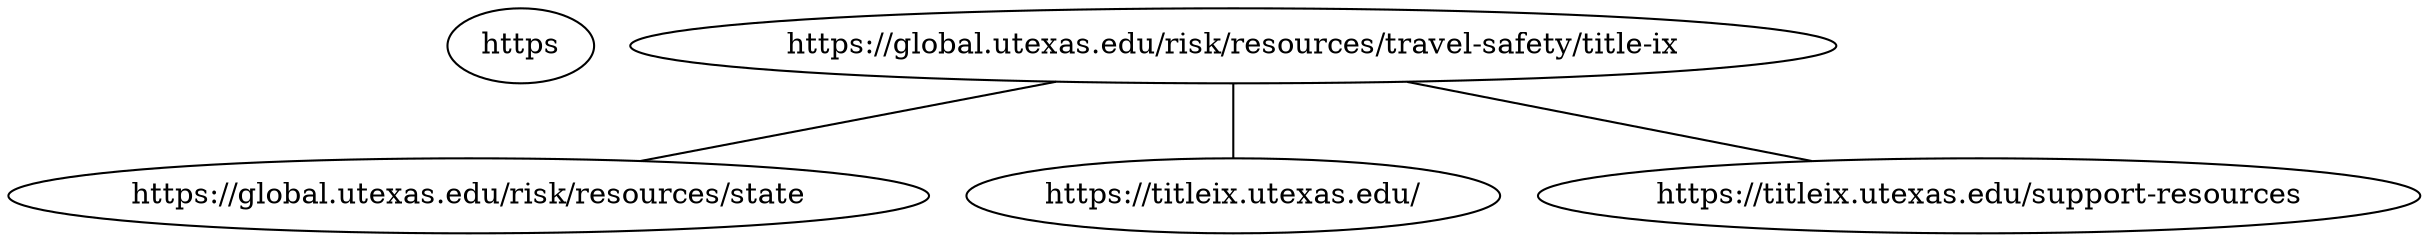 strict graph  {
https [child_link="['https://global.utexas.edu/risk/resources/state', 'https://titleix.utexas.edu/', 'https://titleix.utexas.edu/support-resources']", data="b\"\nTitle IX Advocacy and Support | Texas Global\nJavascript must be enabled for the correct page display\nSkip to main content\nOpen menu\nUtility Menu\nStudents\nExplore Abroad\nChoose Texas\nGlobal Learning On Campus\nStudy English\nImmigration Advising\nFaculty & Staff\nGlobal Engagement Opportunities\nDepartment and Staff Resources\nInternational Scholars\nInternational Travel\nGlobal Community\nGlobal Alumni Relations\nGlobal Programs and Innovation\nInternational Education Week\nMexico Global Gateway\nPassport Services\nRequest a Delegation Visit\nAbout\nAbout Texas Global\nSenior Vice Provost Welcome\nGlobal Engagement & Strategy\nReports and Statistics\nGlobal Rankings\nLeadership & Staff\nCareers\nOpen add menu\nGlobal Offices\nTexas Global partners with faculty, departments, colleges and schools across the university to advance UT Austin\xe2\x80\x99s mission and enhance its international reputation.\nGlobal Connections on Campus\nThe depth and scope of UT\xe2\x80\x99s global academics are evident in the vast network of centers, programs and organizations dedicated to international scholarship, research, creative activity and teaching.\nGlobal Research and Creative Activity\nUT faculty engage in research and creative activities on every continent,\nadvancing UT Austin\xe2\x80\x99s academic mission and global impact.\nNewsroom\nEvents\nCommunications from Leadership\nGlobal Alumni Relations\nGlobal Risk and Safety\nContact Us\nDonate\nOpen Search form\nMain navigation\nGlobal Risk & Safety\nGlobal Risk & Safety\nGlobal Risk & Safety\nInternational Travel Process\nInternational Travel Process\nRegister Your Travel\nTravel Policies\nRestricted Regions Travel\nOverseas Insurance\nFaculty and Staff Travel\nHealth Clearances\nHealth & Safety Resources\nHealth & Safety Resources\nOn Call International Program Resources\nU.S. Department of State Resources\nSafety and Security Resources for Faculty Program Leaders\nTravel Safety 101\nCOVID-19 Advice and Resources\nUT-Specific Resources\nOther Useful Resources\nAbout Global Risk and Safety\nAbout Global Risk and Safety\nInternational Oversight Committee\nInternational Critical Incident Response Team\nWorkshops & Events\nYou are here\nHome\nGlobal Risk and Safety\nHealth and Safety Resources\nTravel Safety 101\nTitle IX Advocacy and Support\nTitle IX Advocacy and Support\nTitle IX Advocacy and Interpersonal Violence\nThe University is committed to supporting students affected by Title IX incidents, including sex discrimination, sexual harassment, sexual assault/violence, interpersonal violence (including domestic violence and dating violence), sexual misconduct, and stalking.\nIf you would like to directly report a Title IX incident, call the\xc2\xa0Title IX Office directly at 512-471-0419 or email\xc2\xa0titleix@austin.utexas.edu.\nTitle IX Support and Resources works with all parties (students, faculty, and staff) involved in a matter reported to the Title IX Office to provide accommodations, support, and resources. Some examples include, but are not limited to:\nNotifying faculty regarding student absences or missed work\nAdvocating for flexibility in assignments or deadlines\nMaking referrals to resources to meet an individual's needs for personal health, safety\xc2\xa0and security\nTitle IX Support and Resources strives to offer fair, equitable, and individualized support to students affected by matters related to sexual harassment, sex discrimination, and interpersonal violence. Title IX Support and Resources case managers can refer individuals to critical resources at the university and abroad.\nIf you are interested in connecting with Title IX Support and Resources, please email supportandresources@austin.utexas.edu.\nConfidential Advocacy and Support\nUT Austin provides two private support programs for students who have been impacted by interpersonal violence that are not mandated to make a report to the university: Confidential Advocates and the Interpersonal Violence Peer Support Program.\nWe empower students by providing information, tools, and resources and by allowing students to determine the course of action that best fits their needs. Students may share as much or as little as they feel comfortable. Services include, but are not limited to:\nOffering a safer setting for emotional support and to discuss questions, concerns, and experiences regarding an incident of interpersonal violence\nProviding information about students' rights regarding the Title IX reporting and investigation process\nExploring academic, housing, medical, and or/financial accommodations and remedies\nReferrals for on- and off-campus resources\nTo make an appointment with an advocate, contact advocate@austin.utexas.edu, call (512) 232-2860,\xc2\xa0or make an appointment via the Confidential Advocate Appointment Request form\nIVPS Peer Support has rotating hours each semester. For updated hours, please visit the IVPS Peer Support webpage.\nAdditional Confidential Resources\nCounseling and Mental Health Center\nUniversity Health Services\nInternational Resources\nEven if you are abroad, there are resources both in-country and over the internet that are available to you. For example, the following are organizations with internet-based resources that can provide assistance internationally:\nRape, Abuse and Incest National Network (RAINN): Toll-free 24/7 hotline for sexual assault counseling and referrals: 1-800-656-HOPE (4673). RAINN also offers a hotline through their website that provides live, secure, anonymous crisis support for victims of sexual violence, their friends, and their families. The online hotline is free of charge and available 24/7.\nPathways to Safety International (Formerly SASHAA):\xc2\xa0Phone, email, or live chat with staff in the Crisis Center. Pathways to Safety International provides support and response worldwide to victims of sexual assault and interpersonal violence regardless of age, race, gender, sexual orientation, or location.\nOn Call International can also connect you with local resources if you would like to speak with someone in person.\nIn this Section\nTravel Safety 101\nDrugs and Alcohol\nExport Control\nFire Safety\nFood and Drink\nInformation Security\nLGBTQIA+\nLodging\nMosquitos and Other Bite Prevention\nNatural Disasters and Environmental Hazards\nSwimming\nPersonal Health and Safety\nProtests\nTitle IX Advocacy and Support\nTransportation\nfacebook\ntwitter\ninstagram\nyoutube\nlinkedin\nMake a Gift\nContact\n110 Inner Campus Drive\nAustin, Texas 78705\n(512) 471-1211\n8 a.m. \xe2\x80\x93 5 p.m.,\nMonday \xe2\x80\x93 Friday\nPassport Services\n8 a.m. \xe2\x80\x93 2 p.m.\nMonday - Friday\nMore Information\nUT Austin Home\nCareers\nCommunications\nEmergency Support\nInformation for Departments\nInternational Travel Policies\nSite Policies\nSubscribe to Our Newsletter\nWebsite Feedback\n\xc2\xa9 The University of Texas at Austin 2023\""];
https [child_link="['https://global.utexas.edu/risk/resources/state', 'https://www.state.gov/countries-areas/', 'https://travel.state.gov/content/travel/en/traveladvisories/traveladvisories.html']", data="b'\nU.S. Department of State Resources | Texas Global\nJavascript must be enabled for the correct page display\nSkip to main content\nOpen menu\nUtility Menu\nStudents\nExplore Abroad\nChoose Texas\nGlobal Learning On Campus\nStudy English\nImmigration Advising\nFaculty & Staff\nGlobal Engagement Opportunities\nDepartment and Staff Resources\nInternational Scholars\nInternational Travel\nGlobal Community\nGlobal Alumni Relations\nGlobal Programs and Innovation\nInternational Education Week\nMexico Global Gateway\nPassport Services\nRequest a Delegation Visit\nAbout\nAbout Texas Global\nSenior Vice Provost Welcome\nGlobal Engagement & Strategy\nReports and Statistics\nGlobal Rankings\nLeadership & Staff\nCareers\nOpen add menu\nGlobal Offices\nTexas Global partners with faculty, departments, colleges and schools across the university to advance UT Austin\xe2\x80\x99s mission and enhance its international reputation.\nGlobal Connections on Campus\nThe depth and scope of UT\xe2\x80\x99s global academics are evident in the vast network of centers, programs and organizations dedicated to international scholarship, research, creative activity and teaching.\nGlobal Research and Creative Activity\nUT faculty engage in research and creative activities on every continent,\nadvancing UT Austin\xe2\x80\x99s academic mission and global impact.\nNewsroom\nEvents\nCommunications from Leadership\nGlobal Alumni Relations\nGlobal Risk and Safety\nContact Us\nDonate\nOpen Search form\nMain navigation\nGlobal Risk & Safety\nGlobal Risk & Safety\nGlobal Risk & Safety\nInternational Travel Process\nInternational Travel Process\nRegister Your Travel\nTravel Policies\nRestricted Regions Travel\nOverseas Insurance\nFaculty and Staff Travel\nHealth Clearances\nHealth & Safety Resources\nHealth & Safety Resources\nOn Call International Program Resources\nU.S. Department of State Resources\nSafety and Security Resources for Faculty Program Leaders\nTravel Safety 101\nCOVID-19 Advice and Resources\nUT-Specific Resources\nOther Useful Resources\nAbout Global Risk and Safety\nAbout Global Risk and Safety\nInternational Oversight Committee\nInternational Critical Incident Response Team\nWorkshops & Events\nYou are here\nHome\nGlobal Risk and Safety\nHealth and Safety Resources\nU.S. Department of State Resources\nU.S. Department of State Resources\nThe U.S. Department of State (USDOS)\xc2\xa0provides information about preparing to go abroad, with current travel warnings and exchange rates, relevant country-specific information and what to do if an emergency arises. Check out USDOS Traveler for links to information about passports, visas, country-specific information, and more.\nKnow Before You Go\nInternational Travel Homepage\nTips, requirements, and general travel information.\nSmart Traveler Enrollment Program (STEP)\nRegister your travel for free at the U.S. Embassy or Consulate in the country you plan on visiting.\nPassport Information\nCurrent information about applying for or renewing your passport.\nTravel Tips\nTips and information to help avoid difficulties while traveling abroad\nStudents Abroad\nSpecialized information from the USDOS for students studying abroad.\nDirectory of Embassies and Consulates\nLocate U.S. Embassies and Consulates by region.\nU.S. Department of State Fact Sheets By Country\nView country specific information such as travel advisories, news updates, political agreements, and economic agreements.\nSafety, Advisories, Emergencies\nU.S. Department of State Travel Advisories\nResource for researching travel risks to specific countries.\nOverseas Security Advisory Council\xc2\xa0(OSAC)\nGlobal security news and reports.\nOSAC Travel Safety Reference Guide\nTravel safety reference guide with lists of best practices for planning safe travel abroad.\nAmerican Citizen Services and Crisis Management\nProvides emergency services to Americans traveling or living abroad.\nRoad Safety\nInformation and tips about road safety abroad.\nIn this Section\nHealth & Safety Resources\nOn Call International Program Resources\nU.S. Department of State Resources\nSafety and Security Resources for Faculty Program Leaders\nTravel Safety 101\nCOVID-19 Advice and Resources\nUT-Specific Resources\nOther Useful Resources\nfacebook\ntwitter\ninstagram\nyoutube\nlinkedin\nMake a Gift\nContact\n110 Inner Campus Drive\nAustin, Texas 78705\n(512) 471-1211\n8 a.m. \xe2\x80\x93 5 p.m.,\nMonday \xe2\x80\x93 Friday\nPassport Services\n8 a.m. \xe2\x80\x93 2 p.m.\nMonday - Friday\nMore Information\nUT Austin Home\nCareers\nCommunications\nEmergency Support\nInformation for Departments\nInternational Travel Policies\nSite Policies\nSubscribe to Our Newsletter\nWebsite Feedback\n\xc2\xa9 The University of Texas at Austin 2023'"];
https [child_link="['https://titleix.utexas.edu/what-is-title-ix', 'https://titleix.utexas.edu/title-ix-advisors', 'https://titleix.utexas.edu/training-materials-title-ix-personnel', 'https://titleix.utexas.edu/our-team', 'https://www.utexas.edu/web-accessibility-policy', 'https://www.utexas.edu/web-privacy-policy']", data="b\"\nTitle IX Office Home | Title IX Office\nretweet icon\nbullhorn icon\nreply icon\ninfo icon\nflickr icon\ntumblr icon\nvimeo icon\nreddit icon\npodcast icon\nangle-down icon\nangle-left icon\nangle-right icon\nangle-up icon\nban icon\nhamburger icon\nbook icon\nbookmark icon\nbug icon\ncaret-down icon\ncaret-left icon\ncaret-right icon\ncaret-up icon\nchain icon\ncheck icon\ncheck-circle icon\nchevron-down icon\nchevron-left icon\nchevron-right icon\nchevron-up icon\ncircle icon\ncircle-o icon\nclone icon\nclose icon\ndownload-cloud icon\ncode icon\ndownload icon\nellipsis icon\nenvelope icon\nwarning icon\nexternal-link icon\neye icon\neye-slash icon\nfacebook icon\ngithub icon\ngoogle-plus icon\nheart icon\nheart-o icon\nhome icon\ninfo-circle icon\ninstagram icon\nlinkedin icon\nlock icon\nmedium icon\nminus-circle icon\nsend icon\npause-circle icon\nplay-circle icon\nplus-circle icon\nquestion-circle icon\nquote-left icon\nquote-right icon\nrss-square icon\nsearch icon\nshare-alt icon\nslack icon\nsnapchat icon\nticket icon\ntwitter icon\nwheelchair icon\nyoutube icon\nSkip to main content\nUniversity Risk and Compliance Services\nMENU\nExit to Google\nSearch\nSearch\nFile a Report\nAbout\nWhat is Title IX?\nMeet our Team\nTerms and Concepts\nData Reports\nSenate Bill 212 FAQs\nProcess & Policies\nUniversity Policies\nProcess\nSupport & Resources\nSeeking Support and Resources\nConfidential Advocate\nCampus Resources\nCommunity Resources\nReporting Resources\nGet Help\nHelpful Handouts\nInterpersonal Violence Peer Supporters\nTitle IX Advisors\nPregnancy & Parenting\nEducation & Prevention\nTraining Opportunities\nPrevention\nTraining Materials for Title IX Personnel\nTitle IX Office Home\nUniversity of Texas tower through yellow trees\nTitle IX Office\nSupport & Resources\nLearn more about the accommodations, support, and resources we offer UT students, faculty, and staff.\nSupport & Resources\nReport an incident of sexual assault, stalking, sexual harassment, and sex discrimination.\nSubmit a Report\nWe offer training and professional development opportunities for all UT students, faculty, and staff.\nRequest a Workshop\nOctober is Relationship Violence Prevention Month. Learn about the campus-wide events throughout the month.\nRVPM\nOur\xc2\xa0Mission\nThe Title IX Office seeks to provide leadership pertaining to the Title IX regulations, state laws, and University policies, as well as develop and implement best practices for prevention, training, resources, and support services at The University of Texas at Austin.\nMeet the Title IX Team\nUT Austin CEO Report\nEffective January 1, 2020, Texas Education Code (TEC), Section 51.253(c) requires an institution or system\xe2\x80\x99s Chief Executive Officer (CEO) to submit a report (\xe2\x80\x9cCEO Report\xe2\x80\x9d) at least once during each fall or spring semester to the institution\xe2\x80\x99s governing body and post the report on the organization\xe2\x80\x99s internet website.\nView UT Austin's CEO Report\nContact Us\nLocation:\nStudent Services Building (SSB) 4.204\n100 W Dean Keeton Suite 4.204\nAustin, Texas 78712\nEmail:\ntitleix@austin.utexas.edu\nPhone:\n512-471-0419\nUT Austin HomeEmergency InformationSite PoliciesWeb Accessibility PolicyWeb Privacy PolicyAdobe Reader\n\xc2\xa9 The University of Texas at Austin 2023\""];
https [child_link="['https://titleix.utexas.edu/what-is-title-ix', 'https://titleix.utexas.edu/title-ix-advisors', 'https://titleix.utexas.edu/training-materials-title-ix-personnel', 'https://titleix.utexas.edu/title-ix-advisors', 'https://www.utexas.edu/web-accessibility-policy', 'https://www.utexas.edu/web-privacy-policy']", data="b\"\nSupport & Resources | Title IX Office\nretweet icon\nbullhorn icon\nreply icon\ninfo icon\nflickr icon\ntumblr icon\nvimeo icon\nreddit icon\npodcast icon\nangle-down icon\nangle-left icon\nangle-right icon\nangle-up icon\nban icon\nhamburger icon\nbook icon\nbookmark icon\nbug icon\ncaret-down icon\ncaret-left icon\ncaret-right icon\ncaret-up icon\nchain icon\ncheck icon\ncheck-circle icon\nchevron-down icon\nchevron-left icon\nchevron-right icon\nchevron-up icon\ncircle icon\ncircle-o icon\nclone icon\nclose icon\ndownload-cloud icon\ncode icon\ndownload icon\nellipsis icon\nenvelope icon\nwarning icon\nexternal-link icon\neye icon\neye-slash icon\nfacebook icon\ngithub icon\ngoogle-plus icon\nheart icon\nheart-o icon\nhome icon\ninfo-circle icon\ninstagram icon\nlinkedin icon\nlock icon\nmedium icon\nminus-circle icon\nsend icon\npause-circle icon\nplay-circle icon\nplus-circle icon\nquestion-circle icon\nquote-left icon\nquote-right icon\nrss-square icon\nsearch icon\nshare-alt icon\nslack icon\nsnapchat icon\nticket icon\ntwitter icon\nwheelchair icon\nyoutube icon\nSkip to main content\nUniversity Risk and Compliance Services\nMENU\nExit to Google\nSearch\nSearch\nFile a Report\nAbout\nWhat is Title IX?\nMeet our Team\nTerms and Concepts\nData Reports\nSenate Bill 212 FAQs\nProcess & Policies\nUniversity Policies\nProcess\nSupport & Resources\nSeeking Support and Resources\nConfidential Advocate\nCampus Resources\nCommunity Resources\nReporting Resources\nGet Help\nHelpful Handouts\nInterpersonal Violence Peer Supporters\nTitle IX Advisors\nPregnancy & Parenting\nEducation & Prevention\nTraining Opportunities\nPrevention\nTraining Materials for Title IX Personnel\nBreadcrumb\nHome\nSupport & Resources\nSupport & Resources\nEmail Support & Resources\nCall 512-471-0419\nSubmit a Report Online\nThe Title IX Support and Resources case managers work with all parties (students, faculty, and staff) involved in a matter reported to the Title IX Office to provide accommodations, support, and resources in a variety of ways. Some examples include, but are not limited to:Notifying faculty for a student\xe2\x80\x99s absences or missed workAdvocating for flexibility in assignments or deadlinesFacilitating workplace accommodationsMaking referrals to resources both on and off campus to meet an individual\xe2\x80\x99s needs of personal health, safety, and securityAssisting parties in understanding the complaint and grievance process from start to finishConnecting both Complainants and Respondents with Advisors provided by the University, if desired or neededFacilitating accommodations for students who are pregnant, nursing, and/or parentingTitle IX Support and Resources strives to offer fair, equitable, and individualized support to Complainants, Respondents, and Witnesses affected by Title IX-related matters. Title IX Support and Resources case managers are able to refer individuals to critical resources on campus and in the community. Although Title IX Support and Resources case management is non-confidential, case managers can refer individuals to confidential resources.If you are interested in getting connected with Title IX Support and Resources, please email supportandresources@austin.utexas.edu.\nPregnancy, Nursing, and Parenting\nPregnant, nursing, and/or parenting students, employees, and affiliates can receive support and resources from the Title IX Office and Human Resources. Support can include supportive measures and also medically necessary periods of leave. The University of Texas at Austin also prohibits the discrimination of students, employees, and affiliates who are pregnant, nursing, and/or parenting. For more information about these resources visit our webpage or contact the\xc2\xa0Title IX Support and Resources team.\nSupport & Resources\nSeeking Support and Resources\nConfidential Advocate\nCampus Resources\nCommunity Resources\nReporting Resources\nGet Help\nHelpful Handouts\nInterpersonal Violence Peer Supporters\nTitle IX Advisors\nGet Help\nComplainants\nRespondents\nThird Parties\nSupporting a Survivor\nMandatory Reporters\nIf you are experiencing an emergency or imminent threat to yourself or others, call 911.If you are in need of immediate assistance and would like to speak with a trained staff member that is available 24/7 to address behavior concerns, please call BCAL at 512-232-5050.If you are a student with an immediate mental health concern and need to speak to a trained counselor available 24/7, call the Counseling and Mental Health Center Crisis Line at 512-471-2255.For all other Title IX-related matters that are not urgent in nature and do not require immediate follow up after normal business hours, please submit a report online.\nNon-Confidential Campus Resources\nStudent Emergency Services (SES)\nHelps students during difficult and emergency situations. Coordinates remedies and academic flexibility for all students. Provides emergency funds, short-term/emergency shelter, resources/referrals, and coordination with other relevant departments. 512-471-5017\nPregnancy, Nursing, and Parenting Support\nThe Undergraduate College has created a webpage for students with dependents to find relevant on- and off-campus resources and connect with other pregnant, nursing, and parenting students.\nBehavior Concerns Advice Line (BCAL)\nFor assistance when there is a concern for an individuals' behavior. Offers a centralized resource that is available 24/7. Callers can remain anonymous. 512-232-5050\nStudent Conduct & Academic Integrity\nAdministers the student conduct process for policy violations. 512-471-2841\nConflict Management & Dispute Resolution Office\nOffers informal and restorative processes for resolution of appropriate cases involving employees. 512-471-6638\nHuman Resources\nFor employee complaints, and to find your HR Representative. 512-471-4772\nSure Walk\nVolunteers will escort students safely to anywhere on-campus and close off-campus residencies. 512-232-9255\nUT Night Rides\nUse Lyft anywhere on campus or close to campus for a free ride home between 11pm-4am.\nUT Austin HomeEmergency InformationSite PoliciesWeb Accessibility PolicyWeb Privacy PolicyAdobe Reader\n\xc2\xa9 The University of Texas at Austin 2023\""];
"https://global.utexas.edu/risk/resources/travel-safety/title-ix" -- "https://global.utexas.edu/risk/resources/state";
"https://global.utexas.edu/risk/resources/travel-safety/title-ix" -- "https://titleix.utexas.edu/";
"https://global.utexas.edu/risk/resources/travel-safety/title-ix" -- "https://titleix.utexas.edu/support-resources";
}
